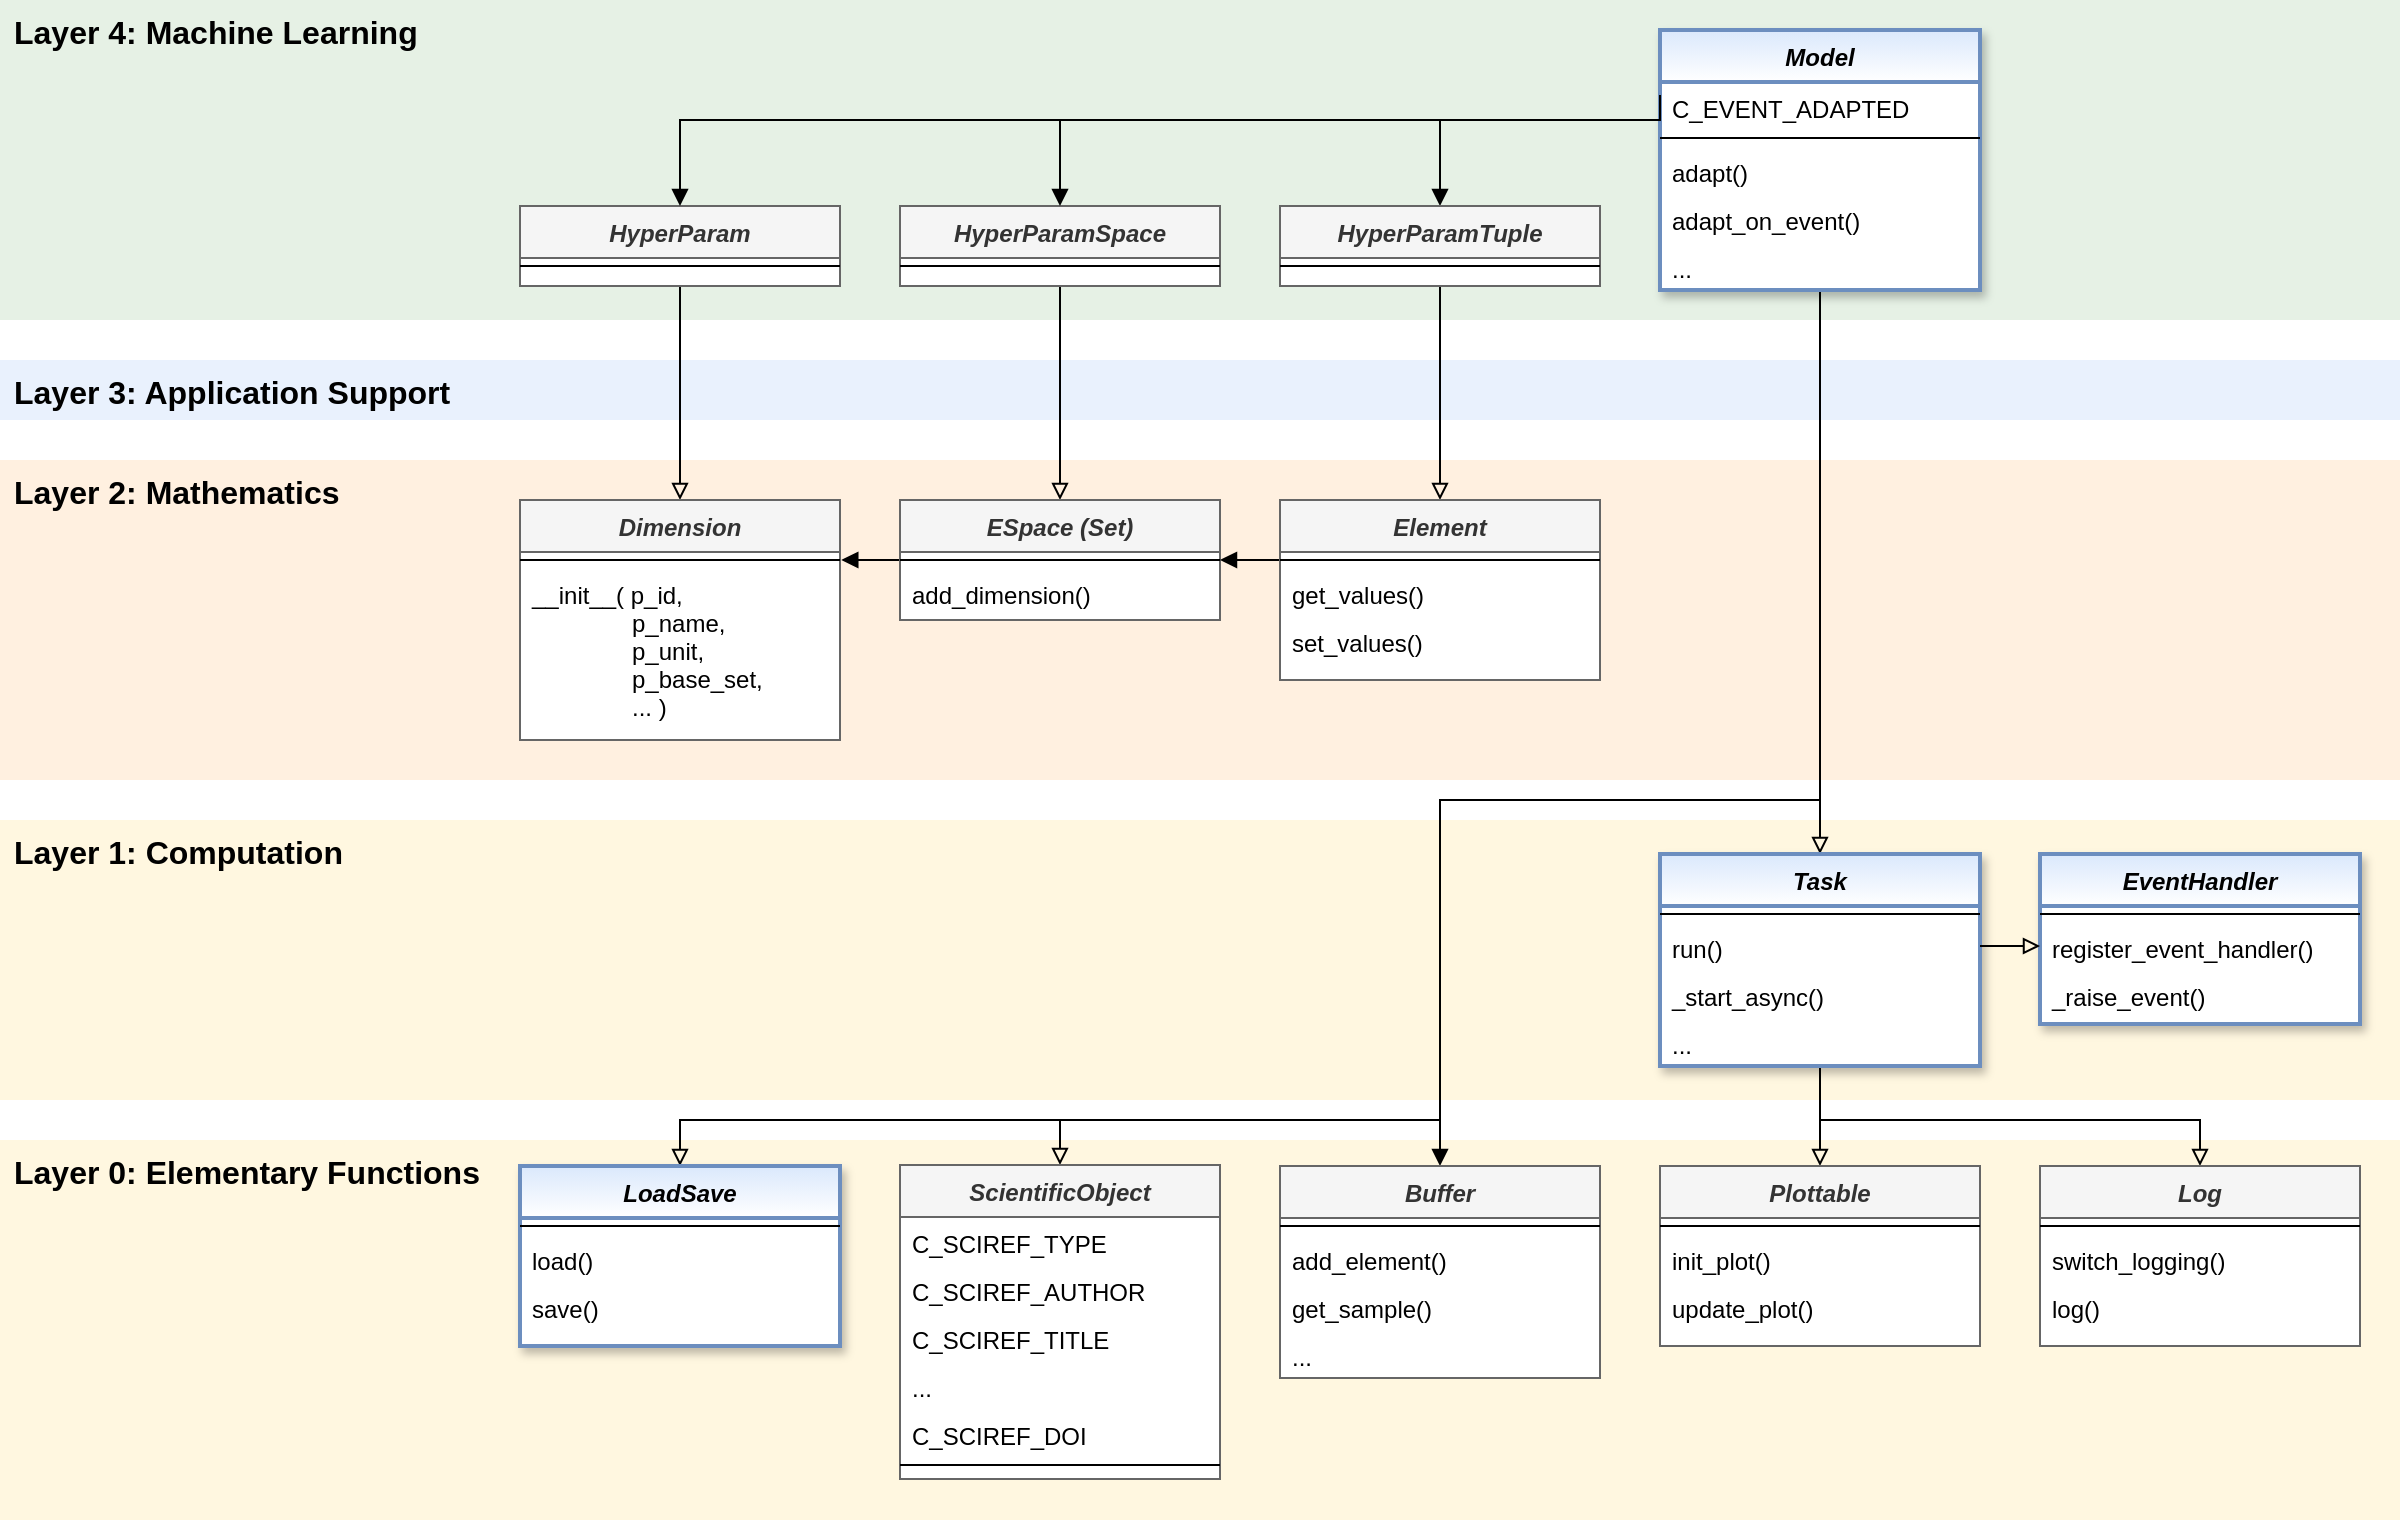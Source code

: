 <mxfile version="20.7.4" type="device"><diagram id="fFlcpSXXy8tqmFIUa-IP" name="Seite-1"><mxGraphModel dx="2412" dy="1030" grid="1" gridSize="10" guides="1" tooltips="1" connect="1" arrows="1" fold="1" page="1" pageScale="1" pageWidth="4681" pageHeight="3300" math="0" shadow="0"><root><mxCell id="0"/><mxCell id="1" parent="0"/><mxCell id="JanPlrSS_G9j6Y3K1HOv-14" value="Layer 2: Mathematics" style="rounded=0;whiteSpace=wrap;html=1;shadow=0;glass=0;fontSize=16;align=left;labelPosition=center;verticalLabelPosition=middle;verticalAlign=top;spacingLeft=5;fontStyle=1;fillColor=#ffe6cc;strokeColor=none;strokeWidth=1;gradientColor=none;opacity=60;" parent="1" vertex="1"><mxGeometry x="40" y="270" width="1200" height="160" as="geometry"/></mxCell><mxCell id="poz4g7Cixv0vnX6POtua-5" value="Layer 4: Machine Learning" style="rounded=0;whiteSpace=wrap;html=1;shadow=0;glass=0;fontSize=16;align=left;labelPosition=center;verticalLabelPosition=middle;verticalAlign=top;spacingLeft=5;spacingRight=5;fontStyle=1;fillColor=#d5e8d4;strokeColor=none;strokeWidth=2;gradientColor=none;opacity=60;" parent="1" vertex="1"><mxGeometry x="40" y="40" width="1200" height="160" as="geometry"/></mxCell><mxCell id="JanPlrSS_G9j6Y3K1HOv-21" value="Layer 0: Elementary Functions" style="rounded=0;whiteSpace=wrap;html=1;shadow=0;glass=0;fontSize=16;align=left;labelPosition=center;verticalLabelPosition=middle;verticalAlign=top;spacingLeft=5;fontStyle=1;strokeColor=none;fillColor=#fff2cc;strokeWidth=1;fontFamily=Helvetica;gradientColor=none;opacity=60;" parent="1" vertex="1"><mxGeometry x="40" y="610" width="1200" height="190" as="geometry"/></mxCell><mxCell id="JanPlrSS_G9j6Y3K1HOv-16" value="Layer 3: Application Support" style="rounded=0;whiteSpace=wrap;html=1;shadow=0;glass=0;fontSize=16;align=left;labelPosition=center;verticalLabelPosition=middle;verticalAlign=top;spacingLeft=5;spacingRight=5;fontStyle=1;fillColor=#dae8fc;strokeColor=none;strokeWidth=2;gradientColor=none;opacity=60;" parent="1" vertex="1"><mxGeometry x="40" y="220" width="1200" height="30" as="geometry"/></mxCell><mxCell id="JanPlrSS_G9j6Y3K1HOv-13" value="Layer 1: Computation" style="rounded=0;whiteSpace=wrap;html=1;shadow=0;glass=0;fontSize=16;align=left;labelPosition=center;verticalLabelPosition=middle;verticalAlign=top;spacingLeft=5;fontStyle=1;fillColor=#fff2cc;strokeColor=none;strokeWidth=1;gradientColor=none;opacity=60;" parent="1" vertex="1"><mxGeometry x="40" y="450" width="1200" height="140" as="geometry"/></mxCell><mxCell id="BBX6lDGn8jBLKtKSFvl0-68" style="edgeStyle=orthogonalEdgeStyle;rounded=0;orthogonalLoop=1;jettySize=auto;html=1;endArrow=block;endFill=0;entryX=0.5;entryY=0;entryDx=0;entryDy=0;" parent="1" source="BBX6lDGn8jBLKtKSFvl0-5" target="BBX6lDGn8jBLKtKSFvl0-24" edge="1"><mxGeometry relative="1" as="geometry"><Array as="points"><mxPoint x="950" y="440"/><mxPoint x="760" y="440"/><mxPoint x="760" y="600"/><mxPoint x="380" y="600"/></Array></mxGeometry></mxCell><mxCell id="BBX6lDGn8jBLKtKSFvl0-69" style="edgeStyle=orthogonalEdgeStyle;rounded=0;orthogonalLoop=1;jettySize=auto;html=1;endArrow=block;endFill=1;" parent="1" source="BBX6lDGn8jBLKtKSFvl0-5" target="BBX6lDGn8jBLKtKSFvl0-46" edge="1"><mxGeometry relative="1" as="geometry"><Array as="points"><mxPoint x="950" y="440"/><mxPoint x="760" y="440"/></Array></mxGeometry></mxCell><mxCell id="BBX6lDGn8jBLKtKSFvl0-72" style="edgeStyle=orthogonalEdgeStyle;rounded=0;orthogonalLoop=1;jettySize=auto;html=1;entryX=0.5;entryY=0;entryDx=0;entryDy=0;endArrow=block;endFill=0;" parent="1" source="BBX6lDGn8jBLKtKSFvl0-5" target="BBX6lDGn8jBLKtKSFvl0-37" edge="1"><mxGeometry relative="1" as="geometry"><Array as="points"><mxPoint x="950" y="440"/><mxPoint x="760" y="440"/><mxPoint x="760" y="600"/><mxPoint x="570" y="600"/></Array></mxGeometry></mxCell><mxCell id="BBX6lDGn8jBLKtKSFvl0-74" style="edgeStyle=orthogonalEdgeStyle;rounded=0;orthogonalLoop=1;jettySize=auto;html=1;endArrow=block;endFill=0;" parent="1" source="BBX6lDGn8jBLKtKSFvl0-5" target="BBX6lDGn8jBLKtKSFvl0-12" edge="1"><mxGeometry relative="1" as="geometry"><Array as="points"><mxPoint x="950" y="290"/><mxPoint x="950" y="290"/></Array></mxGeometry></mxCell><mxCell id="f8QlB9-4CgTvQwpwDFNi-12" style="edgeStyle=orthogonalEdgeStyle;rounded=0;orthogonalLoop=1;jettySize=auto;html=1;entryX=0.5;entryY=0;entryDx=0;entryDy=0;endArrow=block;endFill=1;" parent="1" source="BBX6lDGn8jBLKtKSFvl0-5" target="f8QlB9-4CgTvQwpwDFNi-5" edge="1"><mxGeometry relative="1" as="geometry"><Array as="points"><mxPoint x="760" y="100"/></Array></mxGeometry></mxCell><mxCell id="BBX6lDGn8jBLKtKSFvl0-5" value="Model" style="swimlane;fontStyle=3;align=center;verticalAlign=top;childLayout=stackLayout;horizontal=1;startSize=26;horizontalStack=0;resizeParent=1;resizeLast=0;collapsible=1;marginBottom=0;rounded=0;shadow=1;strokeWidth=2;fillColor=#dae8fc;strokeColor=#6c8ebf;gradientColor=#ffffff;swimlaneFillColor=#ffffff;" parent="1" vertex="1"><mxGeometry x="870" y="55" width="160" height="130" as="geometry"><mxRectangle x="230" y="140" width="160" height="26" as="alternateBounds"/></mxGeometry></mxCell><mxCell id="BBX6lDGn8jBLKtKSFvl0-87" value="C_EVENT_ADAPTED" style="text;align=left;verticalAlign=top;spacingLeft=4;spacingRight=4;overflow=hidden;rotatable=0;points=[[0,0.5],[1,0.5]];portConstraint=eastwest;" parent="BBX6lDGn8jBLKtKSFvl0-5" vertex="1"><mxGeometry y="26" width="160" height="24" as="geometry"/></mxCell><mxCell id="BBX6lDGn8jBLKtKSFvl0-6" value="" style="line;html=1;strokeWidth=1;align=left;verticalAlign=middle;spacingTop=-1;spacingLeft=3;spacingRight=3;rotatable=0;labelPosition=right;points=[];portConstraint=eastwest;" parent="BBX6lDGn8jBLKtKSFvl0-5" vertex="1"><mxGeometry y="50" width="160" height="8" as="geometry"/></mxCell><mxCell id="BBX6lDGn8jBLKtKSFvl0-7" value="adapt()" style="text;align=left;verticalAlign=top;spacingLeft=4;spacingRight=4;overflow=hidden;rotatable=0;points=[[0,0.5],[1,0.5]];portConstraint=eastwest;" parent="BBX6lDGn8jBLKtKSFvl0-5" vertex="1"><mxGeometry y="58" width="160" height="24" as="geometry"/></mxCell><mxCell id="BBX6lDGn8jBLKtKSFvl0-8" value="adapt_on_event()" style="text;align=left;verticalAlign=top;spacingLeft=4;spacingRight=4;overflow=hidden;rotatable=0;points=[[0,0.5],[1,0.5]];portConstraint=eastwest;" parent="BBX6lDGn8jBLKtKSFvl0-5" vertex="1"><mxGeometry y="82" width="160" height="24" as="geometry"/></mxCell><mxCell id="BBX6lDGn8jBLKtKSFvl0-20" value="..." style="text;align=left;verticalAlign=top;spacingLeft=4;spacingRight=4;overflow=hidden;rotatable=0;points=[[0,0.5],[1,0.5]];portConstraint=eastwest;" parent="BBX6lDGn8jBLKtKSFvl0-5" vertex="1"><mxGeometry y="106" width="160" height="24" as="geometry"/></mxCell><mxCell id="f8QlB9-4CgTvQwpwDFNi-2" style="edgeStyle=orthogonalEdgeStyle;rounded=0;orthogonalLoop=1;jettySize=auto;html=1;entryX=0.5;entryY=0;entryDx=0;entryDy=0;endArrow=block;endFill=0;" parent="1" source="BBX6lDGn8jBLKtKSFvl0-12" target="BBX6lDGn8jBLKtKSFvl0-33" edge="1"><mxGeometry relative="1" as="geometry"/></mxCell><mxCell id="f8QlB9-4CgTvQwpwDFNi-3" style="edgeStyle=orthogonalEdgeStyle;rounded=0;orthogonalLoop=1;jettySize=auto;html=1;endArrow=block;endFill=0;" parent="1" source="BBX6lDGn8jBLKtKSFvl0-12" target="BBX6lDGn8jBLKtKSFvl0-29" edge="1"><mxGeometry relative="1" as="geometry"><Array as="points"><mxPoint x="950" y="600"/><mxPoint x="1140" y="600"/></Array></mxGeometry></mxCell><mxCell id="BBX6lDGn8jBLKtKSFvl0-12" value="Task" style="swimlane;fontStyle=3;align=center;verticalAlign=top;childLayout=stackLayout;horizontal=1;startSize=26;horizontalStack=0;resizeParent=1;resizeLast=0;collapsible=1;marginBottom=0;rounded=0;shadow=1;strokeWidth=2;fillColor=#dae8fc;strokeColor=#6c8ebf;gradientColor=#ffffff;swimlaneFillColor=#ffffff;" parent="1" vertex="1"><mxGeometry x="870" y="467" width="160" height="106" as="geometry"><mxRectangle x="230" y="140" width="160" height="26" as="alternateBounds"/></mxGeometry></mxCell><mxCell id="BBX6lDGn8jBLKtKSFvl0-13" value="" style="line;html=1;strokeWidth=1;align=left;verticalAlign=middle;spacingTop=-1;spacingLeft=3;spacingRight=3;rotatable=0;labelPosition=right;points=[];portConstraint=eastwest;" parent="BBX6lDGn8jBLKtKSFvl0-12" vertex="1"><mxGeometry y="26" width="160" height="8" as="geometry"/></mxCell><mxCell id="BBX6lDGn8jBLKtKSFvl0-14" value="run()" style="text;align=left;verticalAlign=top;spacingLeft=4;spacingRight=4;overflow=hidden;rotatable=0;points=[[0,0.5],[1,0.5]];portConstraint=eastwest;" parent="BBX6lDGn8jBLKtKSFvl0-12" vertex="1"><mxGeometry y="34" width="160" height="24" as="geometry"/></mxCell><mxCell id="BBX6lDGn8jBLKtKSFvl0-23" value="_start_async()" style="text;align=left;verticalAlign=top;spacingLeft=4;spacingRight=4;overflow=hidden;rotatable=0;points=[[0,0.5],[1,0.5]];portConstraint=eastwest;" parent="BBX6lDGn8jBLKtKSFvl0-12" vertex="1"><mxGeometry y="58" width="160" height="24" as="geometry"/></mxCell><mxCell id="BBX6lDGn8jBLKtKSFvl0-21" value="..." style="text;align=left;verticalAlign=top;spacingLeft=4;spacingRight=4;overflow=hidden;rotatable=0;points=[[0,0.5],[1,0.5]];portConstraint=eastwest;" parent="BBX6lDGn8jBLKtKSFvl0-12" vertex="1"><mxGeometry y="82" width="160" height="24" as="geometry"/></mxCell><mxCell id="BBX6lDGn8jBLKtKSFvl0-16" value="EventHandler" style="swimlane;fontStyle=3;align=center;verticalAlign=top;childLayout=stackLayout;horizontal=1;startSize=26;horizontalStack=0;resizeParent=1;resizeLast=0;collapsible=1;marginBottom=0;rounded=0;shadow=1;strokeWidth=2;fillColor=#dae8fc;strokeColor=#6c8ebf;gradientColor=#ffffff;swimlaneFillColor=#ffffff;" parent="1" vertex="1"><mxGeometry x="1060" y="467" width="160" height="85" as="geometry"><mxRectangle x="230" y="140" width="160" height="26" as="alternateBounds"/></mxGeometry></mxCell><mxCell id="BBX6lDGn8jBLKtKSFvl0-17" value="" style="line;html=1;strokeWidth=1;align=left;verticalAlign=middle;spacingTop=-1;spacingLeft=3;spacingRight=3;rotatable=0;labelPosition=right;points=[];portConstraint=eastwest;" parent="BBX6lDGn8jBLKtKSFvl0-16" vertex="1"><mxGeometry y="26" width="160" height="8" as="geometry"/></mxCell><mxCell id="BBX6lDGn8jBLKtKSFvl0-18" value="register_event_handler()" style="text;align=left;verticalAlign=top;spacingLeft=4;spacingRight=4;overflow=hidden;rotatable=0;points=[[0,0.5],[1,0.5]];portConstraint=eastwest;" parent="BBX6lDGn8jBLKtKSFvl0-16" vertex="1"><mxGeometry y="34" width="160" height="24" as="geometry"/></mxCell><mxCell id="BBX6lDGn8jBLKtKSFvl0-19" value="_raise_event()" style="text;align=left;verticalAlign=top;spacingLeft=4;spacingRight=4;overflow=hidden;rotatable=0;points=[[0,0.5],[1,0.5]];portConstraint=eastwest;" parent="BBX6lDGn8jBLKtKSFvl0-16" vertex="1"><mxGeometry y="58" width="160" height="24" as="geometry"/></mxCell><mxCell id="BBX6lDGn8jBLKtKSFvl0-24" value="LoadSave" style="swimlane;fontStyle=3;align=center;verticalAlign=top;childLayout=stackLayout;horizontal=1;startSize=26;horizontalStack=0;resizeParent=1;resizeLast=0;collapsible=1;marginBottom=0;rounded=0;shadow=1;strokeWidth=2;fillColor=#dae8fc;strokeColor=#6c8ebf;gradientColor=#ffffff;swimlaneFillColor=#ffffff;" parent="1" vertex="1"><mxGeometry x="300" y="623" width="160" height="90" as="geometry"><mxRectangle x="230" y="140" width="160" height="26" as="alternateBounds"/></mxGeometry></mxCell><mxCell id="BBX6lDGn8jBLKtKSFvl0-25" value="" style="line;html=1;strokeWidth=1;align=left;verticalAlign=middle;spacingTop=-1;spacingLeft=3;spacingRight=3;rotatable=0;labelPosition=right;points=[];portConstraint=eastwest;" parent="BBX6lDGn8jBLKtKSFvl0-24" vertex="1"><mxGeometry y="26" width="160" height="8" as="geometry"/></mxCell><mxCell id="BBX6lDGn8jBLKtKSFvl0-26" value="load()" style="text;align=left;verticalAlign=top;spacingLeft=4;spacingRight=4;overflow=hidden;rotatable=0;points=[[0,0.5],[1,0.5]];portConstraint=eastwest;" parent="BBX6lDGn8jBLKtKSFvl0-24" vertex="1"><mxGeometry y="34" width="160" height="24" as="geometry"/></mxCell><mxCell id="BBX6lDGn8jBLKtKSFvl0-27" value="save()" style="text;align=left;verticalAlign=top;spacingLeft=4;spacingRight=4;overflow=hidden;rotatable=0;points=[[0,0.5],[1,0.5]];portConstraint=eastwest;" parent="BBX6lDGn8jBLKtKSFvl0-24" vertex="1"><mxGeometry y="58" width="160" height="24" as="geometry"/></mxCell><mxCell id="BBX6lDGn8jBLKtKSFvl0-29" value="Log" style="swimlane;fontStyle=3;align=center;verticalAlign=top;childLayout=stackLayout;horizontal=1;startSize=26;horizontalStack=0;resizeParent=1;resizeLast=0;collapsible=1;marginBottom=0;rounded=0;shadow=0;strokeWidth=1;fillColor=#f5f5f5;strokeColor=#666666;swimlaneFillColor=#ffffff;fontColor=#333333;" parent="1" vertex="1"><mxGeometry x="1060" y="623" width="160" height="90" as="geometry"><mxRectangle x="230" y="140" width="160" height="26" as="alternateBounds"/></mxGeometry></mxCell><mxCell id="BBX6lDGn8jBLKtKSFvl0-30" value="" style="line;html=1;strokeWidth=1;align=left;verticalAlign=middle;spacingTop=-1;spacingLeft=3;spacingRight=3;rotatable=0;labelPosition=right;points=[];portConstraint=eastwest;" parent="BBX6lDGn8jBLKtKSFvl0-29" vertex="1"><mxGeometry y="26" width="160" height="8" as="geometry"/></mxCell><mxCell id="BBX6lDGn8jBLKtKSFvl0-31" value="switch_logging()" style="text;align=left;verticalAlign=top;spacingLeft=4;spacingRight=4;overflow=hidden;rotatable=0;points=[[0,0.5],[1,0.5]];portConstraint=eastwest;" parent="BBX6lDGn8jBLKtKSFvl0-29" vertex="1"><mxGeometry y="34" width="160" height="24" as="geometry"/></mxCell><mxCell id="BBX6lDGn8jBLKtKSFvl0-32" value="log()" style="text;align=left;verticalAlign=top;spacingLeft=4;spacingRight=4;overflow=hidden;rotatable=0;points=[[0,0.5],[1,0.5]];portConstraint=eastwest;" parent="BBX6lDGn8jBLKtKSFvl0-29" vertex="1"><mxGeometry y="58" width="160" height="24" as="geometry"/></mxCell><mxCell id="BBX6lDGn8jBLKtKSFvl0-33" value="Plottable" style="swimlane;fontStyle=3;align=center;verticalAlign=top;childLayout=stackLayout;horizontal=1;startSize=26;horizontalStack=0;resizeParent=1;resizeLast=0;collapsible=1;marginBottom=0;rounded=0;shadow=0;strokeWidth=1;fillColor=#f5f5f5;strokeColor=#666666;swimlaneFillColor=#ffffff;fontColor=#333333;" parent="1" vertex="1"><mxGeometry x="870" y="623" width="160" height="90" as="geometry"><mxRectangle x="230" y="140" width="160" height="26" as="alternateBounds"/></mxGeometry></mxCell><mxCell id="BBX6lDGn8jBLKtKSFvl0-34" value="" style="line;html=1;strokeWidth=1;align=left;verticalAlign=middle;spacingTop=-1;spacingLeft=3;spacingRight=3;rotatable=0;labelPosition=right;points=[];portConstraint=eastwest;" parent="BBX6lDGn8jBLKtKSFvl0-33" vertex="1"><mxGeometry y="26" width="160" height="8" as="geometry"/></mxCell><mxCell id="BBX6lDGn8jBLKtKSFvl0-35" value="init_plot()" style="text;align=left;verticalAlign=top;spacingLeft=4;spacingRight=4;overflow=hidden;rotatable=0;points=[[0,0.5],[1,0.5]];portConstraint=eastwest;" parent="BBX6lDGn8jBLKtKSFvl0-33" vertex="1"><mxGeometry y="34" width="160" height="24" as="geometry"/></mxCell><mxCell id="BBX6lDGn8jBLKtKSFvl0-36" value="update_plot()" style="text;align=left;verticalAlign=top;spacingLeft=4;spacingRight=4;overflow=hidden;rotatable=0;points=[[0,0.5],[1,0.5]];portConstraint=eastwest;" parent="BBX6lDGn8jBLKtKSFvl0-33" vertex="1"><mxGeometry y="58" width="160" height="24" as="geometry"/></mxCell><mxCell id="BBX6lDGn8jBLKtKSFvl0-46" value="Buffer" style="swimlane;fontStyle=3;align=center;verticalAlign=top;childLayout=stackLayout;horizontal=1;startSize=26;horizontalStack=0;resizeParent=1;resizeLast=0;collapsible=1;marginBottom=0;rounded=0;shadow=0;strokeWidth=1;fillColor=#f5f5f5;strokeColor=#666666;swimlaneFillColor=#ffffff;fontColor=#333333;" parent="1" vertex="1"><mxGeometry x="680" y="623" width="160" height="106" as="geometry"><mxRectangle x="230" y="140" width="160" height="26" as="alternateBounds"/></mxGeometry></mxCell><mxCell id="BBX6lDGn8jBLKtKSFvl0-47" value="" style="line;html=1;strokeWidth=1;align=left;verticalAlign=middle;spacingTop=-1;spacingLeft=3;spacingRight=3;rotatable=0;labelPosition=right;points=[];portConstraint=eastwest;" parent="BBX6lDGn8jBLKtKSFvl0-46" vertex="1"><mxGeometry y="26" width="160" height="8" as="geometry"/></mxCell><mxCell id="BBX6lDGn8jBLKtKSFvl0-48" value="add_element()" style="text;align=left;verticalAlign=top;spacingLeft=4;spacingRight=4;overflow=hidden;rotatable=0;points=[[0,0.5],[1,0.5]];portConstraint=eastwest;" parent="BBX6lDGn8jBLKtKSFvl0-46" vertex="1"><mxGeometry y="34" width="160" height="24" as="geometry"/></mxCell><mxCell id="BBX6lDGn8jBLKtKSFvl0-49" value="get_sample()" style="text;align=left;verticalAlign=top;spacingLeft=4;spacingRight=4;overflow=hidden;rotatable=0;points=[[0,0.5],[1,0.5]];portConstraint=eastwest;" parent="BBX6lDGn8jBLKtKSFvl0-46" vertex="1"><mxGeometry y="58" width="160" height="24" as="geometry"/></mxCell><mxCell id="BBX6lDGn8jBLKtKSFvl0-50" value="..." style="text;align=left;verticalAlign=top;spacingLeft=4;spacingRight=4;overflow=hidden;rotatable=0;points=[[0,0.5],[1,0.5]];portConstraint=eastwest;" parent="BBX6lDGn8jBLKtKSFvl0-46" vertex="1"><mxGeometry y="82" width="160" height="24" as="geometry"/></mxCell><mxCell id="BBX6lDGn8jBLKtKSFvl0-79" style="edgeStyle=orthogonalEdgeStyle;rounded=0;orthogonalLoop=1;jettySize=auto;html=1;entryX=0.5;entryY=0;entryDx=0;entryDy=0;endArrow=block;endFill=0;" parent="1" source="BBX6lDGn8jBLKtKSFvl0-51" target="BBX6lDGn8jBLKtKSFvl0-75" edge="1"><mxGeometry relative="1" as="geometry"/></mxCell><mxCell id="BBX6lDGn8jBLKtKSFvl0-51" value="HyperParamSpace" style="swimlane;fontStyle=3;align=center;verticalAlign=top;childLayout=stackLayout;horizontal=1;startSize=26;horizontalStack=0;resizeParent=1;resizeLast=0;collapsible=1;marginBottom=0;rounded=0;shadow=0;strokeWidth=1;fillColor=#f5f5f5;strokeColor=#666666;swimlaneFillColor=#ffffff;fontColor=#333333;" parent="1" vertex="1"><mxGeometry x="490" y="143" width="160" height="40" as="geometry"><mxRectangle x="230" y="140" width="160" height="26" as="alternateBounds"/></mxGeometry></mxCell><mxCell id="BBX6lDGn8jBLKtKSFvl0-52" value="" style="line;html=1;strokeWidth=1;align=left;verticalAlign=middle;spacingTop=-1;spacingLeft=3;spacingRight=3;rotatable=0;labelPosition=right;points=[];portConstraint=eastwest;" parent="BBX6lDGn8jBLKtKSFvl0-51" vertex="1"><mxGeometry y="26" width="160" height="8" as="geometry"/></mxCell><mxCell id="BBX6lDGn8jBLKtKSFvl0-80" style="edgeStyle=orthogonalEdgeStyle;rounded=0;orthogonalLoop=1;jettySize=auto;html=1;endArrow=block;endFill=0;" parent="1" source="BBX6lDGn8jBLKtKSFvl0-60" target="BBX6lDGn8jBLKtKSFvl0-77" edge="1"><mxGeometry relative="1" as="geometry"/></mxCell><mxCell id="BBX6lDGn8jBLKtKSFvl0-60" value="HyperParam" style="swimlane;fontStyle=3;align=center;verticalAlign=top;childLayout=stackLayout;horizontal=1;startSize=26;horizontalStack=0;resizeParent=1;resizeLast=0;collapsible=1;marginBottom=0;rounded=0;shadow=0;strokeWidth=1;fillColor=#f5f5f5;strokeColor=#666666;swimlaneFillColor=#ffffff;fontColor=#333333;" parent="1" vertex="1"><mxGeometry x="300" y="143" width="160" height="40" as="geometry"><mxRectangle x="230" y="140" width="160" height="26" as="alternateBounds"/></mxGeometry></mxCell><mxCell id="BBX6lDGn8jBLKtKSFvl0-61" value="" style="line;html=1;strokeWidth=1;align=left;verticalAlign=middle;spacingTop=-1;spacingLeft=3;spacingRight=3;rotatable=0;labelPosition=right;points=[];portConstraint=eastwest;" parent="BBX6lDGn8jBLKtKSFvl0-60" vertex="1"><mxGeometry y="26" width="160" height="8" as="geometry"/></mxCell><mxCell id="hEumdH5BfgNL67DW2MuK-1" value="" style="edgeStyle=orthogonalEdgeStyle;rounded=0;orthogonalLoop=1;jettySize=auto;html=1;entryX=1.004;entryY=0.5;entryDx=0;entryDy=0;entryPerimeter=0;endArrow=block;endFill=1;" edge="1" parent="1" source="BBX6lDGn8jBLKtKSFvl0-75" target="BBX6lDGn8jBLKtKSFvl0-78"><mxGeometry relative="1" as="geometry"/></mxCell><mxCell id="BBX6lDGn8jBLKtKSFvl0-75" value="ESpace (Set)" style="swimlane;fontStyle=3;align=center;verticalAlign=top;childLayout=stackLayout;horizontal=1;startSize=26;horizontalStack=0;resizeParent=1;resizeLast=0;collapsible=1;marginBottom=0;rounded=0;shadow=0;strokeWidth=1;fillColor=#f5f5f5;strokeColor=#666666;swimlaneFillColor=#ffffff;fontColor=#333333;" parent="1" vertex="1"><mxGeometry x="490" y="290" width="160" height="60" as="geometry"><mxRectangle x="230" y="140" width="160" height="26" as="alternateBounds"/></mxGeometry></mxCell><mxCell id="BBX6lDGn8jBLKtKSFvl0-76" value="" style="line;html=1;strokeWidth=1;align=left;verticalAlign=middle;spacingTop=-1;spacingLeft=3;spacingRight=3;rotatable=0;labelPosition=right;points=[];portConstraint=eastwest;" parent="BBX6lDGn8jBLKtKSFvl0-75" vertex="1"><mxGeometry y="26" width="160" height="8" as="geometry"/></mxCell><mxCell id="BBX6lDGn8jBLKtKSFvl0-84" value="add_dimension()" style="text;align=left;verticalAlign=top;spacingLeft=4;spacingRight=4;overflow=hidden;rotatable=0;points=[[0,0.5],[1,0.5]];portConstraint=eastwest;" parent="BBX6lDGn8jBLKtKSFvl0-75" vertex="1"><mxGeometry y="34" width="160" height="24" as="geometry"/></mxCell><mxCell id="BBX6lDGn8jBLKtKSFvl0-77" value="Dimension" style="swimlane;fontStyle=3;align=center;verticalAlign=top;childLayout=stackLayout;horizontal=1;startSize=26;horizontalStack=0;resizeParent=1;resizeLast=0;collapsible=1;marginBottom=0;rounded=0;shadow=0;strokeWidth=1;fillColor=#f5f5f5;strokeColor=#666666;swimlaneFillColor=#ffffff;fontColor=#333333;" parent="1" vertex="1"><mxGeometry x="300" y="290" width="160" height="120" as="geometry"><mxRectangle x="230" y="140" width="160" height="26" as="alternateBounds"/></mxGeometry></mxCell><mxCell id="BBX6lDGn8jBLKtKSFvl0-78" value="" style="line;html=1;strokeWidth=1;align=left;verticalAlign=middle;spacingTop=-1;spacingLeft=3;spacingRight=3;rotatable=0;labelPosition=right;points=[];portConstraint=eastwest;" parent="BBX6lDGn8jBLKtKSFvl0-77" vertex="1"><mxGeometry y="26" width="160" height="8" as="geometry"/></mxCell><mxCell id="BBX6lDGn8jBLKtKSFvl0-86" value="__init__( p_id,&#10;               p_name,&#10;               p_unit,&#10;               p_base_set,&#10;               ... )" style="text;align=left;verticalAlign=top;spacingLeft=4;spacingRight=4;overflow=hidden;rotatable=0;points=[[0,0.5],[1,0.5]];portConstraint=eastwest;" parent="BBX6lDGn8jBLKtKSFvl0-77" vertex="1"><mxGeometry y="34" width="160" height="86" as="geometry"/></mxCell><mxCell id="BBX6lDGn8jBLKtKSFvl0-82" style="edgeStyle=orthogonalEdgeStyle;rounded=0;orthogonalLoop=1;jettySize=auto;html=1;endArrow=block;endFill=1;exitX=0;exitY=0.25;exitDx=0;exitDy=0;" parent="1" source="BBX6lDGn8jBLKtKSFvl0-5" target="BBX6lDGn8jBLKtKSFvl0-51" edge="1"><mxGeometry relative="1" as="geometry"><Array as="points"><mxPoint x="870" y="100"/><mxPoint x="570" y="100"/></Array></mxGeometry></mxCell><mxCell id="BBX6lDGn8jBLKtKSFvl0-83" style="edgeStyle=orthogonalEdgeStyle;rounded=0;orthogonalLoop=1;jettySize=auto;html=1;entryX=0.5;entryY=0;entryDx=0;entryDy=0;endArrow=block;endFill=1;exitX=0;exitY=0.25;exitDx=0;exitDy=0;" parent="1" source="BBX6lDGn8jBLKtKSFvl0-5" target="BBX6lDGn8jBLKtKSFvl0-60" edge="1"><mxGeometry relative="1" as="geometry"><Array as="points"><mxPoint x="870" y="100"/><mxPoint x="380" y="100"/></Array></mxGeometry></mxCell><mxCell id="BBX6lDGn8jBLKtKSFvl0-37" value="ScientificObject" style="swimlane;fontStyle=3;align=center;verticalAlign=top;childLayout=stackLayout;horizontal=1;startSize=26;horizontalStack=0;resizeParent=1;resizeLast=0;collapsible=1;marginBottom=0;rounded=0;shadow=0;strokeWidth=1;fillColor=#f5f5f5;strokeColor=#666666;swimlaneFillColor=#ffffff;fontColor=#333333;" parent="1" vertex="1"><mxGeometry x="490" y="622.5" width="160" height="157" as="geometry"><mxRectangle x="230" y="140" width="160" height="26" as="alternateBounds"/></mxGeometry></mxCell><mxCell id="BBX6lDGn8jBLKtKSFvl0-39" value="C_SCIREF_TYPE" style="text;align=left;verticalAlign=top;spacingLeft=4;spacingRight=4;overflow=hidden;rotatable=0;points=[[0,0.5],[1,0.5]];portConstraint=eastwest;" parent="BBX6lDGn8jBLKtKSFvl0-37" vertex="1"><mxGeometry y="26" width="160" height="24" as="geometry"/></mxCell><mxCell id="BBX6lDGn8jBLKtKSFvl0-41" value="C_SCIREF_AUTHOR" style="text;align=left;verticalAlign=top;spacingLeft=4;spacingRight=4;overflow=hidden;rotatable=0;points=[[0,0.5],[1,0.5]];portConstraint=eastwest;" parent="BBX6lDGn8jBLKtKSFvl0-37" vertex="1"><mxGeometry y="50" width="160" height="24" as="geometry"/></mxCell><mxCell id="BBX6lDGn8jBLKtKSFvl0-42" value="C_SCIREF_TITLE" style="text;align=left;verticalAlign=top;spacingLeft=4;spacingRight=4;overflow=hidden;rotatable=0;points=[[0,0.5],[1,0.5]];portConstraint=eastwest;" parent="BBX6lDGn8jBLKtKSFvl0-37" vertex="1"><mxGeometry y="74" width="160" height="24" as="geometry"/></mxCell><mxCell id="BBX6lDGn8jBLKtKSFvl0-44" value="..." style="text;align=left;verticalAlign=top;spacingLeft=4;spacingRight=4;overflow=hidden;rotatable=0;points=[[0,0.5],[1,0.5]];portConstraint=eastwest;" parent="BBX6lDGn8jBLKtKSFvl0-37" vertex="1"><mxGeometry y="98" width="160" height="24" as="geometry"/></mxCell><mxCell id="BBX6lDGn8jBLKtKSFvl0-43" value="C_SCIREF_DOI" style="text;align=left;verticalAlign=top;spacingLeft=4;spacingRight=4;overflow=hidden;rotatable=0;points=[[0,0.5],[1,0.5]];portConstraint=eastwest;" parent="BBX6lDGn8jBLKtKSFvl0-37" vertex="1"><mxGeometry y="122" width="160" height="24" as="geometry"/></mxCell><mxCell id="BBX6lDGn8jBLKtKSFvl0-38" value="" style="line;html=1;strokeWidth=1;align=left;verticalAlign=middle;spacingTop=-1;spacingLeft=3;spacingRight=3;rotatable=0;labelPosition=right;points=[];portConstraint=eastwest;" parent="BBX6lDGn8jBLKtKSFvl0-37" vertex="1"><mxGeometry y="146" width="160" height="8" as="geometry"/></mxCell><mxCell id="f8QlB9-4CgTvQwpwDFNi-4" style="edgeStyle=orthogonalEdgeStyle;rounded=0;orthogonalLoop=1;jettySize=auto;html=1;exitX=1;exitY=0.5;exitDx=0;exitDy=0;endArrow=block;endFill=0;" parent="1" source="BBX6lDGn8jBLKtKSFvl0-14" edge="1"><mxGeometry relative="1" as="geometry"><mxPoint x="1060" y="513" as="targetPoint"/></mxGeometry></mxCell><mxCell id="f8QlB9-4CgTvQwpwDFNi-11" style="edgeStyle=orthogonalEdgeStyle;rounded=0;orthogonalLoop=1;jettySize=auto;html=1;endArrow=block;endFill=0;" parent="1" source="f8QlB9-4CgTvQwpwDFNi-5" target="f8QlB9-4CgTvQwpwDFNi-7" edge="1"><mxGeometry relative="1" as="geometry"/></mxCell><mxCell id="f8QlB9-4CgTvQwpwDFNi-5" value="HyperParamTuple" style="swimlane;fontStyle=3;align=center;verticalAlign=top;childLayout=stackLayout;horizontal=1;startSize=26;horizontalStack=0;resizeParent=1;resizeLast=0;collapsible=1;marginBottom=0;rounded=0;shadow=0;strokeWidth=1;fillColor=#f5f5f5;strokeColor=#666666;swimlaneFillColor=#ffffff;fontColor=#333333;" parent="1" vertex="1"><mxGeometry x="680" y="143" width="160" height="40" as="geometry"><mxRectangle x="230" y="140" width="160" height="26" as="alternateBounds"/></mxGeometry></mxCell><mxCell id="f8QlB9-4CgTvQwpwDFNi-6" value="" style="line;html=1;strokeWidth=1;align=left;verticalAlign=middle;spacingTop=-1;spacingLeft=3;spacingRight=3;rotatable=0;labelPosition=right;points=[];portConstraint=eastwest;" parent="f8QlB9-4CgTvQwpwDFNi-5" vertex="1"><mxGeometry y="26" width="160" height="8" as="geometry"/></mxCell><mxCell id="hEumdH5BfgNL67DW2MuK-2" value="" style="edgeStyle=orthogonalEdgeStyle;rounded=0;orthogonalLoop=1;jettySize=auto;html=1;endArrow=block;endFill=1;" edge="1" parent="1" source="f8QlB9-4CgTvQwpwDFNi-8"><mxGeometry relative="1" as="geometry"><mxPoint x="650" y="320" as="targetPoint"/></mxGeometry></mxCell><mxCell id="f8QlB9-4CgTvQwpwDFNi-7" value="Element" style="swimlane;fontStyle=3;align=center;verticalAlign=top;childLayout=stackLayout;horizontal=1;startSize=26;horizontalStack=0;resizeParent=1;resizeLast=0;collapsible=1;marginBottom=0;rounded=0;shadow=0;strokeWidth=1;fillColor=#f5f5f5;strokeColor=#666666;swimlaneFillColor=#ffffff;fontColor=#333333;" parent="1" vertex="1"><mxGeometry x="680" y="290" width="160" height="90" as="geometry"><mxRectangle x="230" y="140" width="160" height="26" as="alternateBounds"/></mxGeometry></mxCell><mxCell id="f8QlB9-4CgTvQwpwDFNi-8" value="" style="line;html=1;strokeWidth=1;align=left;verticalAlign=middle;spacingTop=-1;spacingLeft=3;spacingRight=3;rotatable=0;labelPosition=right;points=[];portConstraint=eastwest;" parent="f8QlB9-4CgTvQwpwDFNi-7" vertex="1"><mxGeometry y="26" width="160" height="8" as="geometry"/></mxCell><mxCell id="f8QlB9-4CgTvQwpwDFNi-9" value="get_values()" style="text;align=left;verticalAlign=top;spacingLeft=4;spacingRight=4;overflow=hidden;rotatable=0;points=[[0,0.5],[1,0.5]];portConstraint=eastwest;" parent="f8QlB9-4CgTvQwpwDFNi-7" vertex="1"><mxGeometry y="34" width="160" height="24" as="geometry"/></mxCell><mxCell id="f8QlB9-4CgTvQwpwDFNi-10" value="set_values()" style="text;align=left;verticalAlign=top;spacingLeft=4;spacingRight=4;overflow=hidden;rotatable=0;points=[[0,0.5],[1,0.5]];portConstraint=eastwest;" parent="f8QlB9-4CgTvQwpwDFNi-7" vertex="1"><mxGeometry y="58" width="160" height="24" as="geometry"/></mxCell></root></mxGraphModel></diagram></mxfile>
